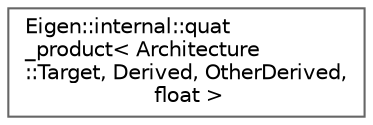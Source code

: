 digraph "Graphical Class Hierarchy"
{
 // LATEX_PDF_SIZE
  bgcolor="transparent";
  edge [fontname=Helvetica,fontsize=10,labelfontname=Helvetica,labelfontsize=10];
  node [fontname=Helvetica,fontsize=10,shape=box,height=0.2,width=0.4];
  rankdir="LR";
  Node0 [id="Node000000",label="Eigen::internal::quat\l_product\< Architecture\l::Target, Derived, OtherDerived,\l float \>",height=0.2,width=0.4,color="grey40", fillcolor="white", style="filled",URL="$structEigen_1_1internal_1_1quat__product_3_01Architecture_1_1Target_00_01Derived_00_01OtherDerived_00_01float_01_4.html",tooltip=" "];
}
